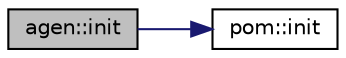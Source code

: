 digraph "agen::init"
{
 // LATEX_PDF_SIZE
  edge [fontname="Helvetica",fontsize="10",labelfontname="Helvetica",labelfontsize="10"];
  node [fontname="Helvetica",fontsize="10",shape=record];
  rankdir="LR";
  Node1 [label="agen::init",height=0.2,width=0.4,color="black", fillcolor="grey75", style="filled", fontcolor="black",tooltip="Данная функция инициализирует входящие данные"];
  Node1 -> Node2 [color="midnightblue",fontsize="10",style="solid",fontname="Helvetica"];
  Node2 [label="pom::init",height=0.2,width=0.4,color="black", fillcolor="white", style="filled",URL="$classpom.html#ad04d177124b8d8ee65c425f4cdc11674",tooltip="Эта функция присваивает начальное значение для стоимости квадратного метра помещения и его площади"];
}
